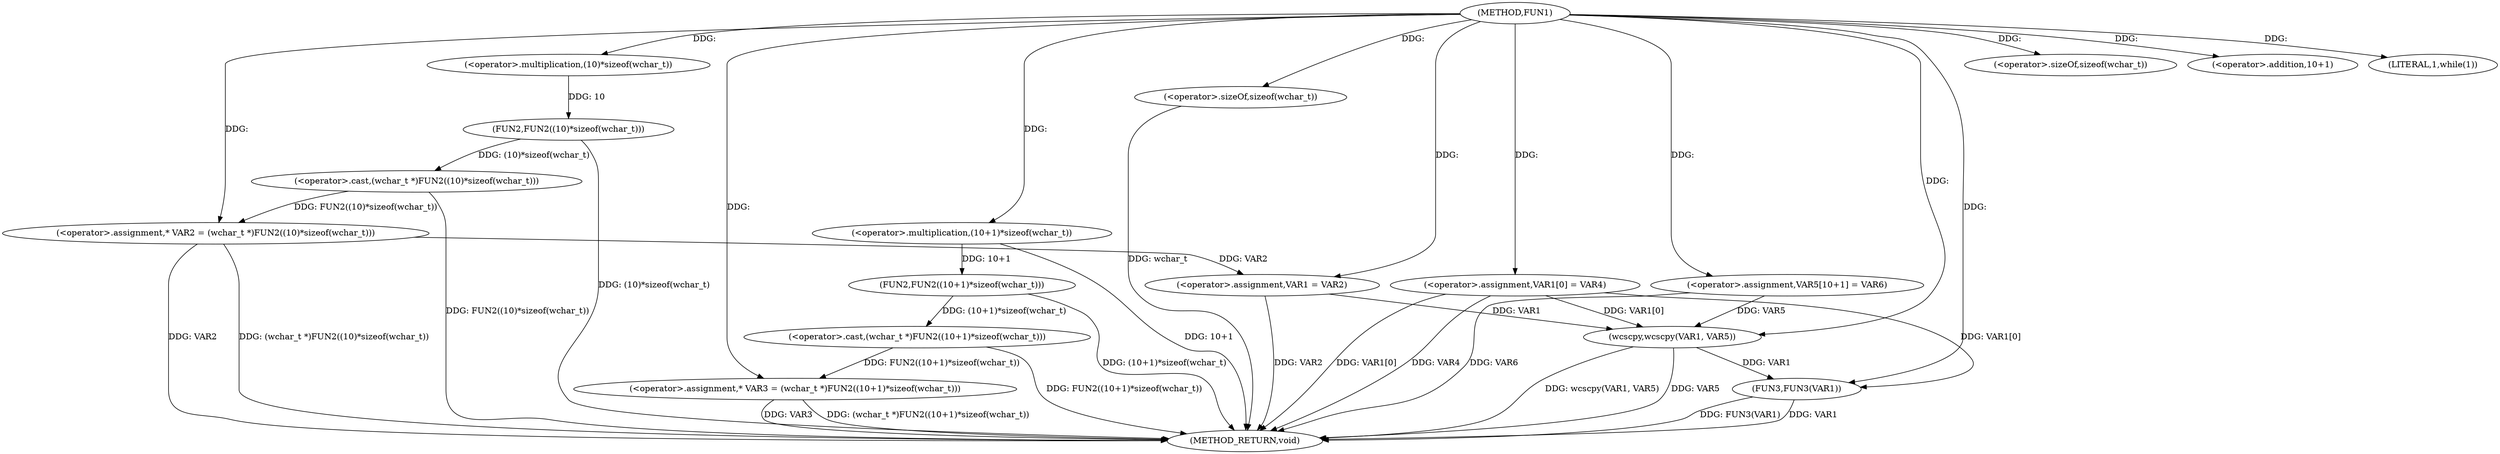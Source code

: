 digraph FUN1 {  
"1000100" [label = "(METHOD,FUN1)" ]
"1000147" [label = "(METHOD_RETURN,void)" ]
"1000104" [label = "(<operator>.assignment,* VAR2 = (wchar_t *)FUN2((10)*sizeof(wchar_t)))" ]
"1000106" [label = "(<operator>.cast,(wchar_t *)FUN2((10)*sizeof(wchar_t)))" ]
"1000108" [label = "(FUN2,FUN2((10)*sizeof(wchar_t)))" ]
"1000109" [label = "(<operator>.multiplication,(10)*sizeof(wchar_t))" ]
"1000111" [label = "(<operator>.sizeOf,sizeof(wchar_t))" ]
"1000114" [label = "(<operator>.assignment,* VAR3 = (wchar_t *)FUN2((10+1)*sizeof(wchar_t)))" ]
"1000116" [label = "(<operator>.cast,(wchar_t *)FUN2((10+1)*sizeof(wchar_t)))" ]
"1000118" [label = "(FUN2,FUN2((10+1)*sizeof(wchar_t)))" ]
"1000119" [label = "(<operator>.multiplication,(10+1)*sizeof(wchar_t))" ]
"1000120" [label = "(<operator>.addition,10+1)" ]
"1000123" [label = "(<operator>.sizeOf,sizeof(wchar_t))" ]
"1000126" [label = "(LITERAL,1,while(1))" ]
"1000128" [label = "(<operator>.assignment,VAR1 = VAR2)" ]
"1000131" [label = "(<operator>.assignment,VAR1[0] = VAR4)" ]
"1000139" [label = "(<operator>.assignment,VAR5[10+1] = VAR6)" ]
"1000142" [label = "(wcscpy,wcscpy(VAR1, VAR5))" ]
"1000145" [label = "(FUN3,FUN3(VAR1))" ]
  "1000128" -> "1000147"  [ label = "DDG: VAR2"] 
  "1000142" -> "1000147"  [ label = "DDG: wcscpy(VAR1, VAR5)"] 
  "1000106" -> "1000147"  [ label = "DDG: FUN2((10)*sizeof(wchar_t))"] 
  "1000104" -> "1000147"  [ label = "DDG: VAR2"] 
  "1000142" -> "1000147"  [ label = "DDG: VAR5"] 
  "1000114" -> "1000147"  [ label = "DDG: VAR3"] 
  "1000116" -> "1000147"  [ label = "DDG: FUN2((10+1)*sizeof(wchar_t))"] 
  "1000145" -> "1000147"  [ label = "DDG: FUN3(VAR1)"] 
  "1000118" -> "1000147"  [ label = "DDG: (10+1)*sizeof(wchar_t)"] 
  "1000145" -> "1000147"  [ label = "DDG: VAR1"] 
  "1000114" -> "1000147"  [ label = "DDG: (wchar_t *)FUN2((10+1)*sizeof(wchar_t))"] 
  "1000131" -> "1000147"  [ label = "DDG: VAR1[0]"] 
  "1000139" -> "1000147"  [ label = "DDG: VAR6"] 
  "1000131" -> "1000147"  [ label = "DDG: VAR4"] 
  "1000119" -> "1000147"  [ label = "DDG: 10+1"] 
  "1000104" -> "1000147"  [ label = "DDG: (wchar_t *)FUN2((10)*sizeof(wchar_t))"] 
  "1000108" -> "1000147"  [ label = "DDG: (10)*sizeof(wchar_t)"] 
  "1000123" -> "1000147"  [ label = "DDG: wchar_t"] 
  "1000106" -> "1000104"  [ label = "DDG: FUN2((10)*sizeof(wchar_t))"] 
  "1000100" -> "1000104"  [ label = "DDG: "] 
  "1000108" -> "1000106"  [ label = "DDG: (10)*sizeof(wchar_t)"] 
  "1000109" -> "1000108"  [ label = "DDG: 10"] 
  "1000100" -> "1000109"  [ label = "DDG: "] 
  "1000100" -> "1000111"  [ label = "DDG: "] 
  "1000116" -> "1000114"  [ label = "DDG: FUN2((10+1)*sizeof(wchar_t))"] 
  "1000100" -> "1000114"  [ label = "DDG: "] 
  "1000118" -> "1000116"  [ label = "DDG: (10+1)*sizeof(wchar_t)"] 
  "1000119" -> "1000118"  [ label = "DDG: 10+1"] 
  "1000100" -> "1000119"  [ label = "DDG: "] 
  "1000100" -> "1000120"  [ label = "DDG: "] 
  "1000100" -> "1000123"  [ label = "DDG: "] 
  "1000100" -> "1000126"  [ label = "DDG: "] 
  "1000104" -> "1000128"  [ label = "DDG: VAR2"] 
  "1000100" -> "1000128"  [ label = "DDG: "] 
  "1000100" -> "1000131"  [ label = "DDG: "] 
  "1000100" -> "1000139"  [ label = "DDG: "] 
  "1000131" -> "1000142"  [ label = "DDG: VAR1[0]"] 
  "1000128" -> "1000142"  [ label = "DDG: VAR1"] 
  "1000100" -> "1000142"  [ label = "DDG: "] 
  "1000139" -> "1000142"  [ label = "DDG: VAR5"] 
  "1000131" -> "1000145"  [ label = "DDG: VAR1[0]"] 
  "1000142" -> "1000145"  [ label = "DDG: VAR1"] 
  "1000100" -> "1000145"  [ label = "DDG: "] 
}
